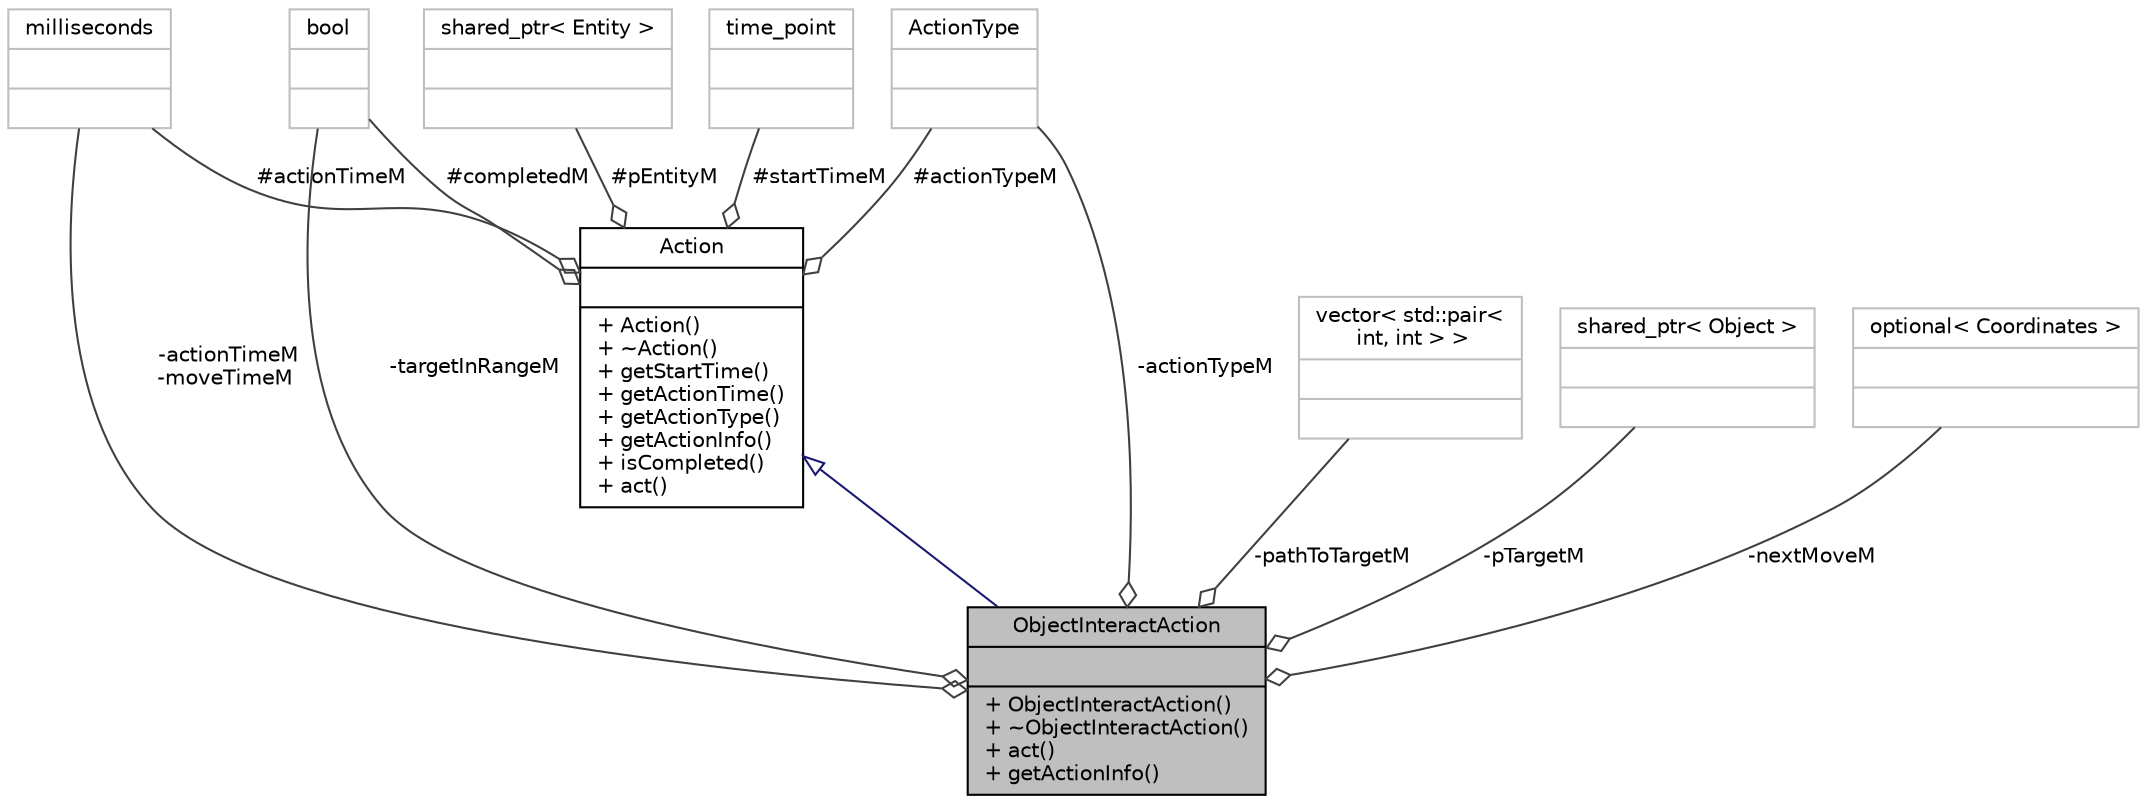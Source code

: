 digraph "ObjectInteractAction"
{
 // LATEX_PDF_SIZE
  edge [fontname="Helvetica",fontsize="10",labelfontname="Helvetica",labelfontsize="10"];
  node [fontname="Helvetica",fontsize="10",shape=record];
  Node1 [label="{ObjectInteractAction\n||+ ObjectInteractAction()\l+ ~ObjectInteractAction()\l+ act()\l+ getActionInfo()\l}",height=0.2,width=0.4,color="black", fillcolor="grey75", style="filled", fontcolor="black",tooltip="Actions used for interacting with objects."];
  Node2 -> Node1 [dir="back",color="midnightblue",fontsize="10",style="solid",arrowtail="onormal",fontname="Helvetica"];
  Node2 [label="{Action\n||+ Action()\l+ ~Action()\l+ getStartTime()\l+ getActionTime()\l+ getActionType()\l+ getActionInfo()\l+ isCompleted()\l+ act()\l}",height=0.2,width=0.4,color="black", fillcolor="white", style="filled",URL="$classAction.html",tooltip="Represents an action that an entity can perform."];
  Node3 -> Node2 [color="grey25",fontsize="10",style="solid",label=" #startTimeM" ,arrowhead="odiamond",fontname="Helvetica"];
  Node3 [label="{time_point\n||}",height=0.2,width=0.4,color="grey75", fillcolor="white", style="filled",tooltip=" "];
  Node4 -> Node2 [color="grey25",fontsize="10",style="solid",label=" #actionTimeM" ,arrowhead="odiamond",fontname="Helvetica"];
  Node4 [label="{milliseconds\n||}",height=0.2,width=0.4,color="grey75", fillcolor="white", style="filled",tooltip=" "];
  Node5 -> Node2 [color="grey25",fontsize="10",style="solid",label=" #actionTypeM" ,arrowhead="odiamond",fontname="Helvetica"];
  Node5 [label="{ActionType\n||}",height=0.2,width=0.4,color="grey75", fillcolor="white", style="filled",tooltip=" "];
  Node6 -> Node2 [color="grey25",fontsize="10",style="solid",label=" #pEntityM" ,arrowhead="odiamond",fontname="Helvetica"];
  Node6 [label="{shared_ptr\< Entity \>\n||}",height=0.2,width=0.4,color="grey75", fillcolor="white", style="filled",tooltip=" "];
  Node7 -> Node2 [color="grey25",fontsize="10",style="solid",label=" #completedM" ,arrowhead="odiamond",fontname="Helvetica"];
  Node7 [label="{bool\n||}",height=0.2,width=0.4,color="grey75", fillcolor="white", style="filled",tooltip=" "];
  Node8 -> Node1 [color="grey25",fontsize="10",style="solid",label=" -pathToTargetM" ,arrowhead="odiamond",fontname="Helvetica"];
  Node8 [label="{vector\< std::pair\<\l int, int \> \>\n||}",height=0.2,width=0.4,color="grey75", fillcolor="white", style="filled",tooltip=" "];
  Node4 -> Node1 [color="grey25",fontsize="10",style="solid",label=" -actionTimeM\n-moveTimeM" ,arrowhead="odiamond",fontname="Helvetica"];
  Node5 -> Node1 [color="grey25",fontsize="10",style="solid",label=" -actionTypeM" ,arrowhead="odiamond",fontname="Helvetica"];
  Node7 -> Node1 [color="grey25",fontsize="10",style="solid",label=" -targetInRangeM" ,arrowhead="odiamond",fontname="Helvetica"];
  Node9 -> Node1 [color="grey25",fontsize="10",style="solid",label=" -pTargetM" ,arrowhead="odiamond",fontname="Helvetica"];
  Node9 [label="{shared_ptr\< Object \>\n||}",height=0.2,width=0.4,color="grey75", fillcolor="white", style="filled",tooltip=" "];
  Node10 -> Node1 [color="grey25",fontsize="10",style="solid",label=" -nextMoveM" ,arrowhead="odiamond",fontname="Helvetica"];
  Node10 [label="{optional\< Coordinates \>\n||}",height=0.2,width=0.4,color="grey75", fillcolor="white", style="filled",tooltip=" "];
}
